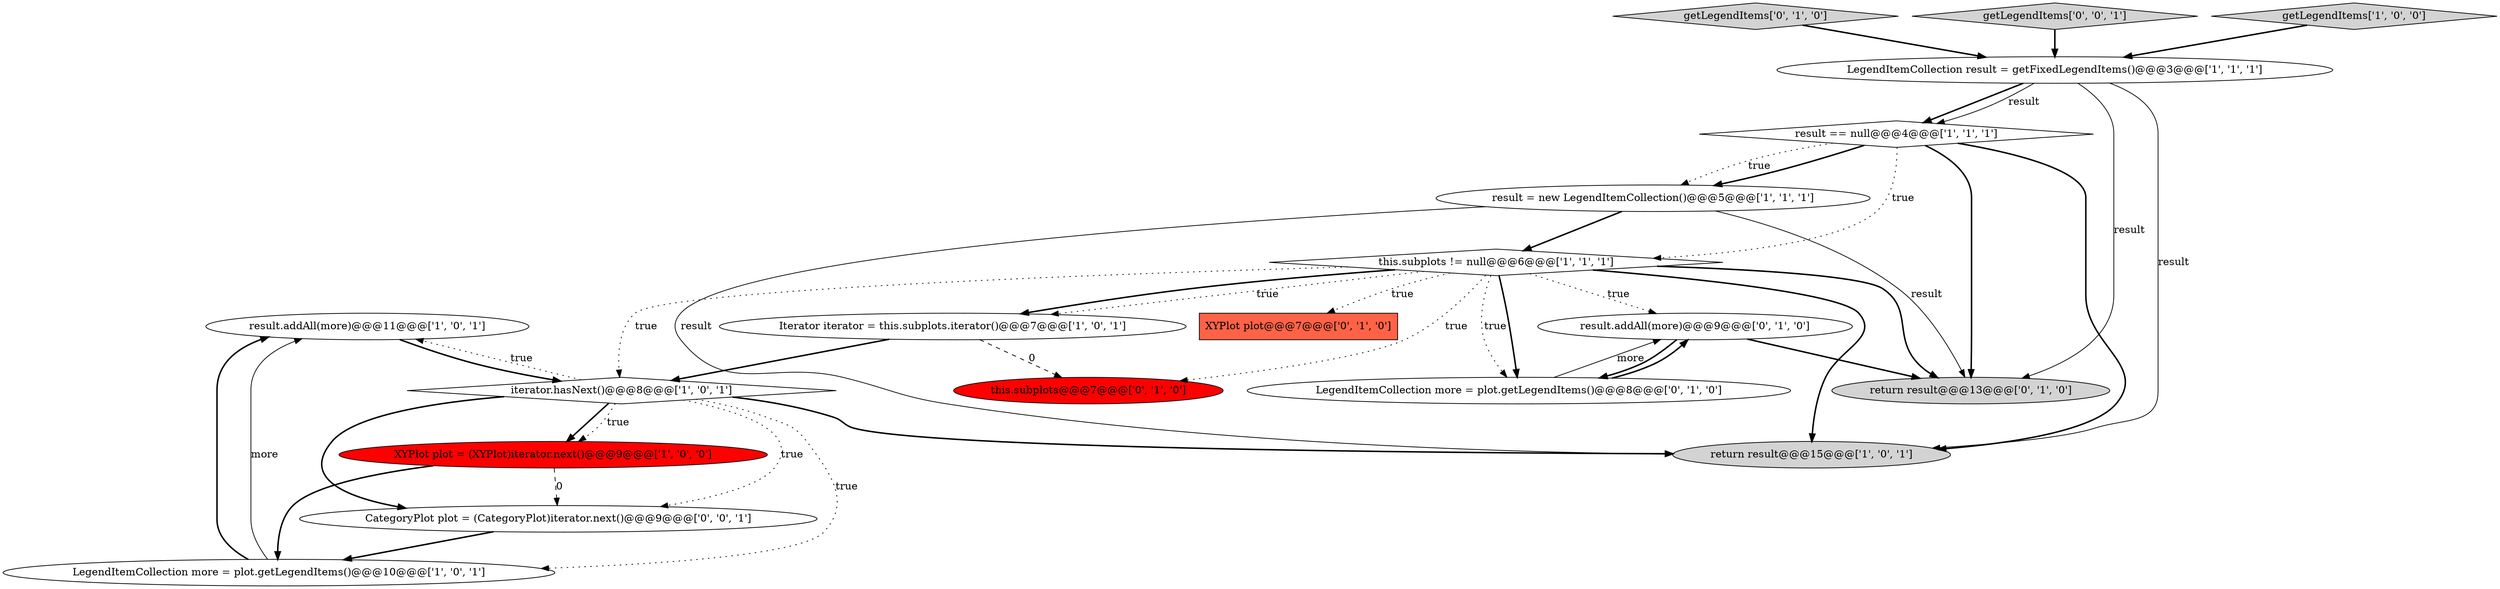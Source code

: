 digraph {
7 [style = filled, label = "result.addAll(more)@@@11@@@['1', '0', '1']", fillcolor = white, shape = ellipse image = "AAA0AAABBB1BBB"];
9 [style = filled, label = "result == null@@@4@@@['1', '1', '1']", fillcolor = white, shape = diamond image = "AAA0AAABBB1BBB"];
15 [style = filled, label = "result.addAll(more)@@@9@@@['0', '1', '0']", fillcolor = white, shape = ellipse image = "AAA0AAABBB2BBB"];
5 [style = filled, label = "this.subplots != null@@@6@@@['1', '1', '1']", fillcolor = white, shape = diamond image = "AAA0AAABBB1BBB"];
3 [style = filled, label = "iterator.hasNext()@@@8@@@['1', '0', '1']", fillcolor = white, shape = diamond image = "AAA0AAABBB1BBB"];
0 [style = filled, label = "XYPlot plot = (XYPlot)iterator.next()@@@9@@@['1', '0', '0']", fillcolor = red, shape = ellipse image = "AAA1AAABBB1BBB"];
11 [style = filled, label = "getLegendItems['0', '1', '0']", fillcolor = lightgray, shape = diamond image = "AAA0AAABBB2BBB"];
2 [style = filled, label = "LegendItemCollection result = getFixedLegendItems()@@@3@@@['1', '1', '1']", fillcolor = white, shape = ellipse image = "AAA0AAABBB1BBB"];
16 [style = filled, label = "return result@@@13@@@['0', '1', '0']", fillcolor = lightgray, shape = ellipse image = "AAA0AAABBB2BBB"];
14 [style = filled, label = "LegendItemCollection more = plot.getLegendItems()@@@8@@@['0', '1', '0']", fillcolor = white, shape = ellipse image = "AAA0AAABBB2BBB"];
17 [style = filled, label = "getLegendItems['0', '0', '1']", fillcolor = lightgray, shape = diamond image = "AAA0AAABBB3BBB"];
4 [style = filled, label = "result = new LegendItemCollection()@@@5@@@['1', '1', '1']", fillcolor = white, shape = ellipse image = "AAA0AAABBB1BBB"];
13 [style = filled, label = "this.subplots@@@7@@@['0', '1', '0']", fillcolor = red, shape = ellipse image = "AAA1AAABBB2BBB"];
6 [style = filled, label = "Iterator iterator = this.subplots.iterator()@@@7@@@['1', '0', '1']", fillcolor = white, shape = ellipse image = "AAA0AAABBB1BBB"];
12 [style = filled, label = "XYPlot plot@@@7@@@['0', '1', '0']", fillcolor = tomato, shape = box image = "AAA0AAABBB2BBB"];
18 [style = filled, label = "CategoryPlot plot = (CategoryPlot)iterator.next()@@@9@@@['0', '0', '1']", fillcolor = white, shape = ellipse image = "AAA0AAABBB3BBB"];
10 [style = filled, label = "return result@@@15@@@['1', '0', '1']", fillcolor = lightgray, shape = ellipse image = "AAA0AAABBB1BBB"];
8 [style = filled, label = "LegendItemCollection more = plot.getLegendItems()@@@10@@@['1', '0', '1']", fillcolor = white, shape = ellipse image = "AAA0AAABBB1BBB"];
1 [style = filled, label = "getLegendItems['1', '0', '0']", fillcolor = lightgray, shape = diamond image = "AAA0AAABBB1BBB"];
14->15 [style = solid, label="more"];
5->10 [style = bold, label=""];
6->3 [style = bold, label=""];
5->14 [style = dotted, label="true"];
3->7 [style = dotted, label="true"];
15->14 [style = bold, label=""];
9->4 [style = bold, label=""];
5->6 [style = dotted, label="true"];
2->9 [style = bold, label=""];
9->10 [style = bold, label=""];
5->14 [style = bold, label=""];
5->3 [style = dotted, label="true"];
4->16 [style = solid, label="result"];
15->16 [style = bold, label=""];
5->12 [style = dotted, label="true"];
5->15 [style = dotted, label="true"];
4->10 [style = solid, label="result"];
9->16 [style = bold, label=""];
7->3 [style = bold, label=""];
3->0 [style = bold, label=""];
8->7 [style = bold, label=""];
2->16 [style = solid, label="result"];
11->2 [style = bold, label=""];
3->18 [style = bold, label=""];
5->16 [style = bold, label=""];
3->10 [style = bold, label=""];
5->13 [style = dotted, label="true"];
8->7 [style = solid, label="more"];
6->13 [style = dashed, label="0"];
5->6 [style = bold, label=""];
17->2 [style = bold, label=""];
3->18 [style = dotted, label="true"];
0->8 [style = bold, label=""];
3->0 [style = dotted, label="true"];
2->10 [style = solid, label="result"];
9->4 [style = dotted, label="true"];
0->18 [style = dashed, label="0"];
2->9 [style = solid, label="result"];
14->15 [style = bold, label=""];
1->2 [style = bold, label=""];
18->8 [style = bold, label=""];
3->8 [style = dotted, label="true"];
4->5 [style = bold, label=""];
9->5 [style = dotted, label="true"];
}
